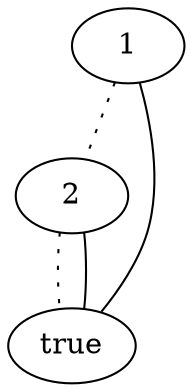 graph G {
0 [label="1"];
1 [label="2"];
2 [label="true"];
1 -- 2 [style=dotted];
1 -- 2 [style=solid];
0 -- 1 [style=dotted];
0 -- 2 [style=solid];
}
